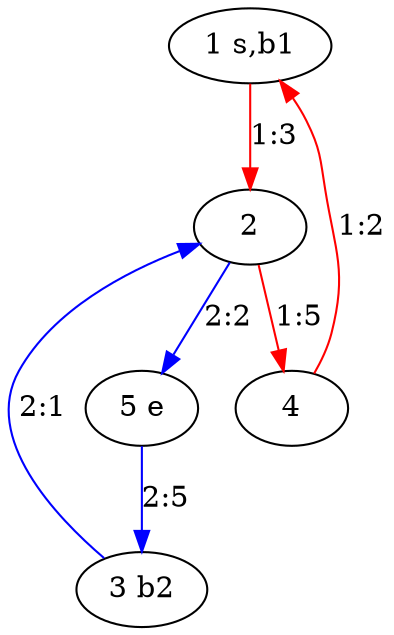 digraph "instance-2" {
	1 [label="1 s,b1"]
	5 [label="5 e"]
	3 [label="3 b2"]
	2 [label=2]
	1 -> 2 [label="1:3" color=red weight=3]
	4 [label=4]
	2 -> 4 [label="1:5" color=red weight=5]
	4 -> 1 [label="1:2" color=red weight=2]
	3 -> 2 [label="2:1" color=blue weight=1]
	2 -> 5 [label="2:2" color=blue weight=2]
	5 -> 3 [label="2:5" color=blue weight=5]
}
